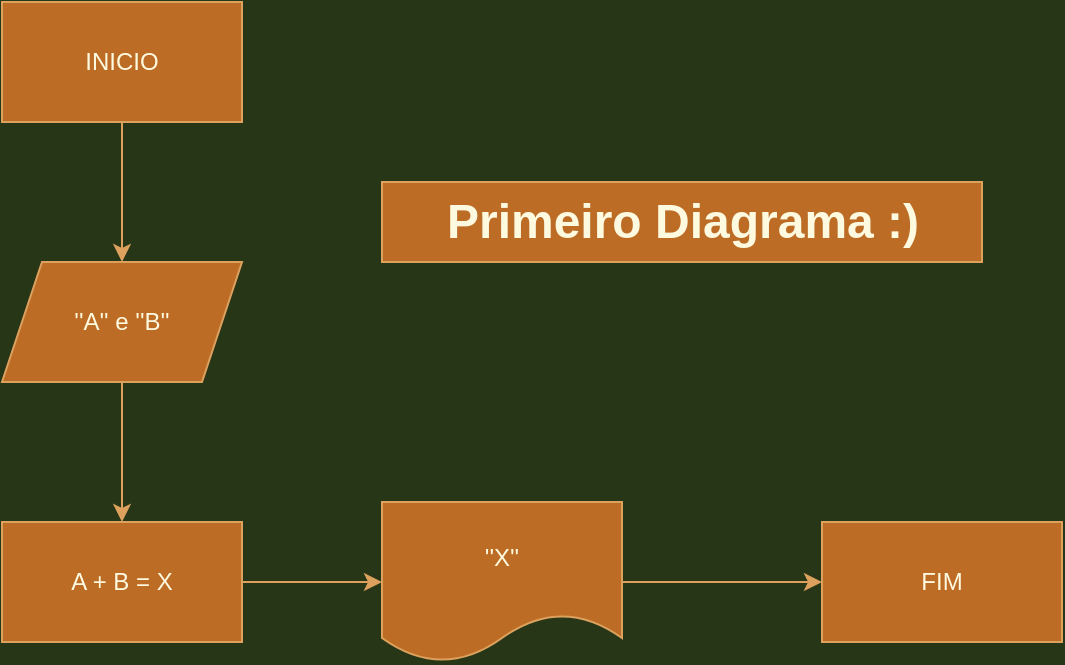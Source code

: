 <mxfile version="17.1.3" type="github">
  <diagram id="pJ2ju2GqR_rofjErQ9d9" name="Page-1">
    <mxGraphModel dx="943" dy="413" grid="1" gridSize="10" guides="1" tooltips="1" connect="1" arrows="1" fold="1" page="1" pageScale="1" pageWidth="827" pageHeight="1169" background="#283618" math="0" shadow="0">
      <root>
        <mxCell id="0" />
        <mxCell id="1" parent="0" />
        <mxCell id="NRtVBpzKgguiqCVdC9Zb-2" value="FIM" style="rounded=0;whiteSpace=wrap;html=1;fillColor=#BC6C25;strokeColor=#DDA15E;fontColor=#FEFAE0;" vertex="1" parent="1">
          <mxGeometry x="590" y="350" width="120" height="60" as="geometry" />
        </mxCell>
        <mxCell id="NRtVBpzKgguiqCVdC9Zb-9" value="" style="edgeStyle=orthogonalEdgeStyle;rounded=0;orthogonalLoop=1;jettySize=auto;html=1;strokeColor=#DDA15E;fontColor=#FEFAE0;labelBackgroundColor=#283618;" edge="1" parent="1" source="NRtVBpzKgguiqCVdC9Zb-3" target="NRtVBpzKgguiqCVdC9Zb-5">
          <mxGeometry relative="1" as="geometry" />
        </mxCell>
        <mxCell id="NRtVBpzKgguiqCVdC9Zb-3" value="&#39;&#39;A&#39;&#39; e &#39;&#39;B&#39;&#39;" style="shape=parallelogram;perimeter=parallelogramPerimeter;whiteSpace=wrap;html=1;fixedSize=1;fillColor=#BC6C25;strokeColor=#DDA15E;fontColor=#FEFAE0;rounded=0;" vertex="1" parent="1">
          <mxGeometry x="180" y="220" width="120" height="60" as="geometry" />
        </mxCell>
        <mxCell id="NRtVBpzKgguiqCVdC9Zb-11" value="" style="edgeStyle=orthogonalEdgeStyle;rounded=0;orthogonalLoop=1;jettySize=auto;html=1;strokeColor=#DDA15E;fontColor=#FEFAE0;labelBackgroundColor=#283618;" edge="1" parent="1" source="NRtVBpzKgguiqCVdC9Zb-4" target="NRtVBpzKgguiqCVdC9Zb-2">
          <mxGeometry relative="1" as="geometry" />
        </mxCell>
        <mxCell id="NRtVBpzKgguiqCVdC9Zb-4" value="&#39;&#39;X&#39;&#39;" style="shape=document;whiteSpace=wrap;html=1;boundedLbl=1;fillColor=#BC6C25;strokeColor=#DDA15E;fontColor=#FEFAE0;rounded=0;" vertex="1" parent="1">
          <mxGeometry x="370" y="340" width="120" height="80" as="geometry" />
        </mxCell>
        <mxCell id="NRtVBpzKgguiqCVdC9Zb-10" value="" style="edgeStyle=orthogonalEdgeStyle;rounded=0;orthogonalLoop=1;jettySize=auto;html=1;strokeColor=#DDA15E;fontColor=#FEFAE0;labelBackgroundColor=#283618;" edge="1" parent="1" source="NRtVBpzKgguiqCVdC9Zb-5" target="NRtVBpzKgguiqCVdC9Zb-4">
          <mxGeometry relative="1" as="geometry" />
        </mxCell>
        <mxCell id="NRtVBpzKgguiqCVdC9Zb-5" value="A + B = X" style="rounded=0;whiteSpace=wrap;html=1;fillColor=#BC6C25;strokeColor=#DDA15E;fontColor=#FEFAE0;" vertex="1" parent="1">
          <mxGeometry x="180" y="350" width="120" height="60" as="geometry" />
        </mxCell>
        <mxCell id="NRtVBpzKgguiqCVdC9Zb-8" value="" style="edgeStyle=orthogonalEdgeStyle;rounded=0;orthogonalLoop=1;jettySize=auto;html=1;strokeColor=#DDA15E;fontColor=#FEFAE0;labelBackgroundColor=#283618;" edge="1" parent="1" source="NRtVBpzKgguiqCVdC9Zb-1" target="NRtVBpzKgguiqCVdC9Zb-3">
          <mxGeometry relative="1" as="geometry" />
        </mxCell>
        <mxCell id="NRtVBpzKgguiqCVdC9Zb-1" value="INICIO&lt;br&gt;" style="rounded=0;whiteSpace=wrap;html=1;fillColor=#BC6C25;strokeColor=#DDA15E;fontColor=#FEFAE0;" vertex="1" parent="1">
          <mxGeometry x="180" y="90" width="120" height="60" as="geometry" />
        </mxCell>
        <mxCell id="NRtVBpzKgguiqCVdC9Zb-12" value="Primeiro Diagrama :)" style="text;strokeColor=#DDA15E;fillColor=#BC6C25;html=1;fontSize=24;fontStyle=1;verticalAlign=middle;align=center;rounded=0;fontColor=#FEFAE0;" vertex="1" parent="1">
          <mxGeometry x="370" y="180" width="300" height="40" as="geometry" />
        </mxCell>
      </root>
    </mxGraphModel>
  </diagram>
</mxfile>
